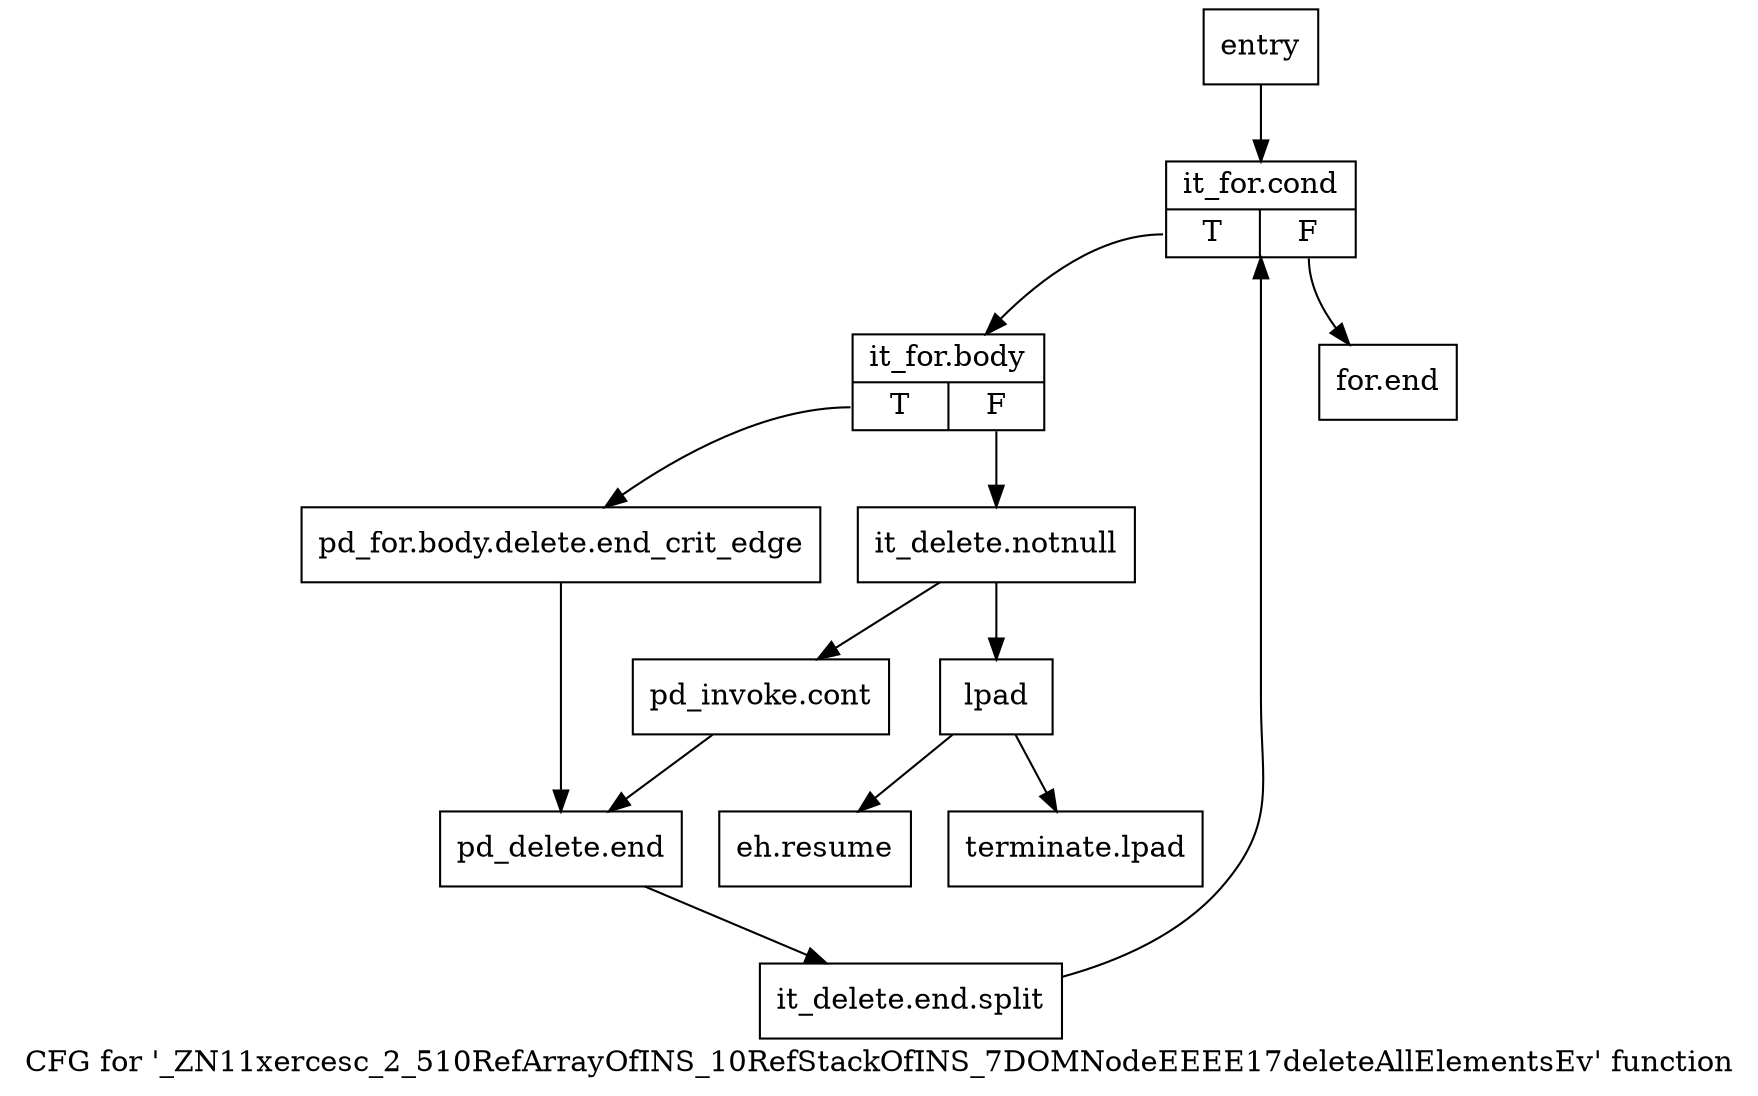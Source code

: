 digraph "CFG for '_ZN11xercesc_2_510RefArrayOfINS_10RefStackOfINS_7DOMNodeEEEE17deleteAllElementsEv' function" {
	label="CFG for '_ZN11xercesc_2_510RefArrayOfINS_10RefStackOfINS_7DOMNodeEEEE17deleteAllElementsEv' function";

	Node0x29bd6f0 [shape=record,label="{entry}"];
	Node0x29bd6f0 -> Node0x29bd740;
	Node0x29bd740 [shape=record,label="{it_for.cond|{<s0>T|<s1>F}}"];
	Node0x29bd740:s0 -> Node0x29bd790;
	Node0x29bd740:s1 -> Node0x29bd970;
	Node0x29bd790 [shape=record,label="{it_for.body|{<s0>T|<s1>F}}"];
	Node0x29bd790:s0 -> Node0x29bd7e0;
	Node0x29bd790:s1 -> Node0x29bd830;
	Node0x29bd7e0 [shape=record,label="{pd_for.body.delete.end_crit_edge}"];
	Node0x29bd7e0 -> Node0x29bd8d0;
	Node0x29bd830 [shape=record,label="{it_delete.notnull}"];
	Node0x29bd830 -> Node0x29bd880;
	Node0x29bd830 -> Node0x29bd920;
	Node0x29bd880 [shape=record,label="{pd_invoke.cont}"];
	Node0x29bd880 -> Node0x29bd8d0;
	Node0x29bd8d0 [shape=record,label="{pd_delete.end}"];
	Node0x29bd8d0 -> Node0xa59faa0;
	Node0xa59faa0 [shape=record,label="{it_delete.end.split}"];
	Node0xa59faa0 -> Node0x29bd740;
	Node0x29bd920 [shape=record,label="{lpad}"];
	Node0x29bd920 -> Node0x29bd9c0;
	Node0x29bd920 -> Node0x29bda10;
	Node0x29bd970 [shape=record,label="{for.end}"];
	Node0x29bd9c0 [shape=record,label="{eh.resume}"];
	Node0x29bda10 [shape=record,label="{terminate.lpad}"];
}
